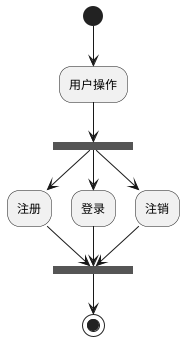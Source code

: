 @startuml
  (*) --> "用户操作"
  --> ===B1===
  --> "注册"
  --> ===B2===

  ===B1=== --> "登录"
  --> ===B2===

  ===B1=== --> "注销"
  --> ===B2===

  --> (*)
@enduml